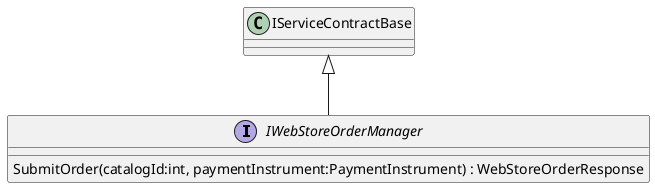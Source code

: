 @startuml
interface IWebStoreOrderManager {
    SubmitOrder(catalogId:int, paymentInstrument:PaymentInstrument) : WebStoreOrderResponse
}
IServiceContractBase <|-- IWebStoreOrderManager
@enduml
